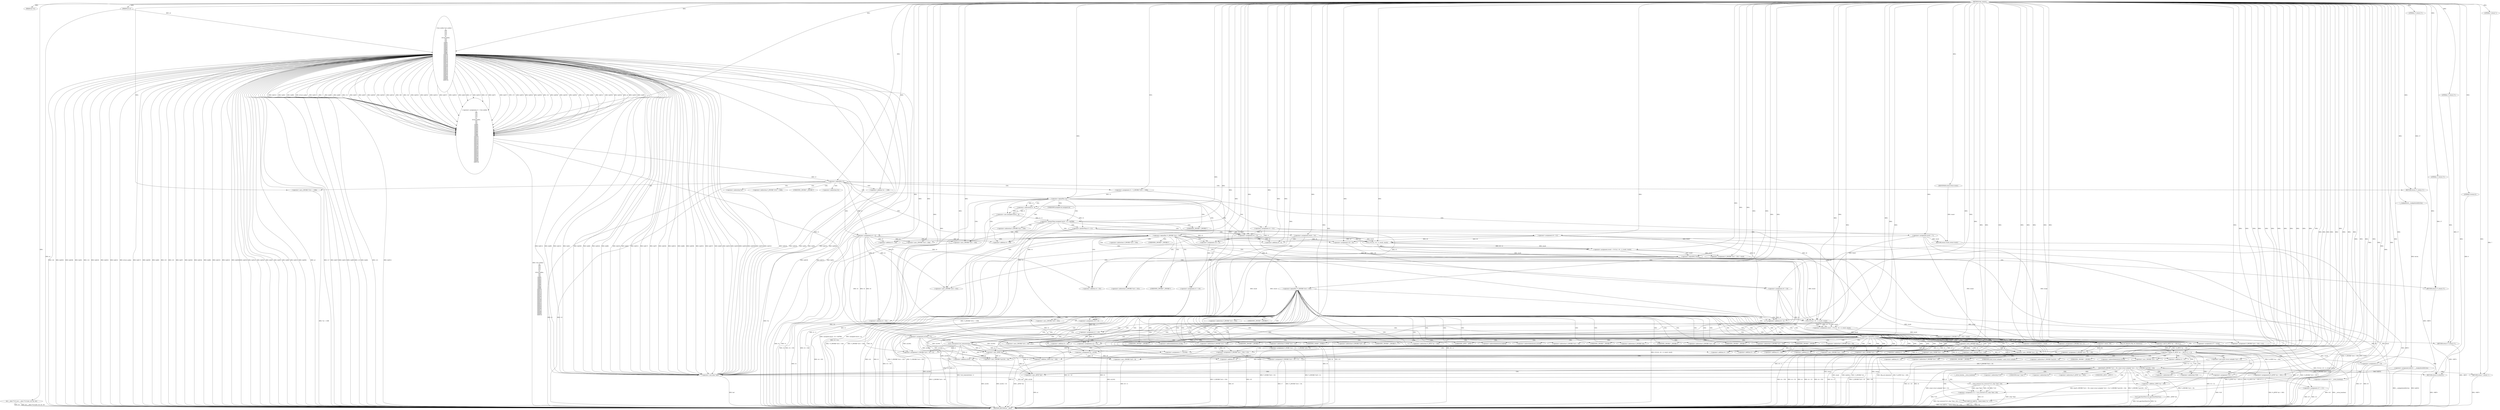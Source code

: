 digraph tftp_connect {  
"1000128" [label = "(METHOD,tftp_connect)" ]
"1000580" [label = "(METHOD_RETURN,int __cdecl)" ]
"1000129" [label = "(PARAM,int *a1)" ]
"1000130" [label = "(PARAM,int a2)" ]
"1000151" [label = "(int (__cdecl **v21),int (__cdecl **v21)(int, int, int, int))" ]
"1000162" [label = "(<operator>.assignment,buf[32] = __readgsdword(0x14u))" ]
"1000166" [label = "(__readgsdword,__readgsdword(0x14u))" ]
"1000168" [label = "(<operator>.assignment,v2 = Curl_ccalloc(\n         1,\n         336,\n         v13,\n         v14,\n         v15,\n         v17,\n         a2,\n         &Curl_ccalloc,\n         v23,\n         v24,\n         v25,\n         buf[0],\n         buf[1],\n         buf[2],\n         buf[3],\n         buf[4],\n         buf[5],\n         buf[6],\n         buf[7],\n         buf[8],\n         buf[9],\n         buf[10],\n         buf[11],\n         buf[12],\n         buf[13],\n         buf[14],\n         buf[15],\n         buf[16],\n         buf[17],\n         buf[18],\n         buf[19],\n         buf[20],\n         buf[21],\n         buf[22],\n         buf[23],\n         buf[24],\n         buf[25],\n         buf[26],\n         buf[27],\n         buf[28],\n         buf[29],\n         buf[30],\n         buf[31]))" ]
"1000170" [label = "(Curl_ccalloc,Curl_ccalloc(\n         1,\n         336,\n         v13,\n         v14,\n         v15,\n         v17,\n         a2,\n         &Curl_ccalloc,\n         v23,\n         v24,\n         v25,\n         buf[0],\n         buf[1],\n         buf[2],\n         buf[3],\n         buf[4],\n         buf[5],\n         buf[6],\n         buf[7],\n         buf[8],\n         buf[9],\n         buf[10],\n         buf[11],\n         buf[12],\n         buf[13],\n         buf[14],\n         buf[15],\n         buf[16],\n         buf[17],\n         buf[18],\n         buf[19],\n         buf[20],\n         buf[21],\n         buf[22],\n         buf[23],\n         buf[24],\n         buf[25],\n         buf[26],\n         buf[27],\n         buf[28],\n         buf[29],\n         buf[30],\n         buf[31]))" ]
"1000279" [label = "(<operator>.assignment,a1[185] = v2)" ]
"1000285" [label = "(<operator>.logicalNot,!v2)" ]
"1000287" [label = "(RETURN,return 27;,return 27;)" ]
"1000288" [label = "(LITERAL,27,return 27;)" ]
"1000289" [label = "(<operator>.assignment,v4 = v2)" ]
"1000292" [label = "(<operator>.assignment,result = *a1)" ]
"1000296" [label = "(<operator>.assignment,v5 = *(_DWORD *)(*a1 + 1568))" ]
"1000299" [label = "(<operator>.cast,(_DWORD *)(*a1 + 1568))" ]
"1000301" [label = "(<operator>.addition,*a1 + 1568)" ]
"1000306" [label = "(<operator>.logicalNot,!v5)" ]
"1000309" [label = "(<operator>.assignment,v5 = 512)" ]
"1000313" [label = "(<operator>.assignment,v6 = v5)" ]
"1000317" [label = "(<operator>.assignment,result = 71)" ]
"1000321" [label = "(<operator>.greaterThan,(unsigned int)(v5 - 8) > 0xFFB0)" ]
"1000322" [label = "(<operator>.cast,(unsigned int)(v5 - 8))" ]
"1000324" [label = "(<operator>.subtraction,v5 - 8)" ]
"1000328" [label = "(RETURN,return result;,return result;)" ]
"1000329" [label = "(IDENTIFIER,result,return result;)" ]
"1000330" [label = "(<operator>.assignment,v6 = 512)" ]
"1000334" [label = "(<operator>.greaterThan,v5 > 511)" ]
"1000340" [label = "(<operator>.logicalNot,!*(_DWORD *)(v4 + 328))" ]
"1000342" [label = "(<operator>.cast,(_DWORD *)(v4 + 328))" ]
"1000344" [label = "(<operator>.addition,v4 + 328)" ]
"1000348" [label = "(<operator>.assignment,v16 = v5)" ]
"1000351" [label = "(<operator>.assignment,v18 = v6)" ]
"1000354" [label = "(<operator>.assignment,result = (*v21)(1, v6 + 4, result, result))" ]
"1000356" [label = "(*v21,(*v21)(1, v6 + 4, result, result))" ]
"1000358" [label = "(<operator>.addition,v6 + 4)" ]
"1000363" [label = "(<operator>.assignment,*(_DWORD *)(v4 + 328) = result)" ]
"1000365" [label = "(<operator>.cast,(_DWORD *)(v4 + 328))" ]
"1000367" [label = "(<operator>.addition,v4 + 328)" ]
"1000371" [label = "(<operator>.assignment,v6 = v18)" ]
"1000374" [label = "(<operator>.assignment,v5 = v16)" ]
"1000378" [label = "(<operator>.logicalNot,!result)" ]
"1000380" [label = "(RETURN,return 27;,return 27;)" ]
"1000381" [label = "(LITERAL,27,return 27;)" ]
"1000383" [label = "(<operator>.logicalNot,!*(_DWORD *)(v4 + 332))" ]
"1000385" [label = "(<operator>.cast,(_DWORD *)(v4 + 332))" ]
"1000387" [label = "(<operator>.addition,v4 + 332)" ]
"1000391" [label = "(<operator>.assignment,v19 = v5)" ]
"1000394" [label = "(<operator>.assignment,result = (*v21)(1, v6 + 4, result, result))" ]
"1000396" [label = "(*v21,(*v21)(1, v6 + 4, result, result))" ]
"1000398" [label = "(<operator>.addition,v6 + 4)" ]
"1000403" [label = "(<operator>.assignment,*(_DWORD *)(v4 + 332) = result)" ]
"1000405" [label = "(<operator>.cast,(_DWORD *)(v4 + 332))" ]
"1000407" [label = "(<operator>.addition,v4 + 332)" ]
"1000411" [label = "(<operator>.assignment,v5 = v19)" ]
"1000415" [label = "(<operator>.logicalNot,!result)" ]
"1000417" [label = "(RETURN,return 27;,return 27;)" ]
"1000418" [label = "(LITERAL,27,return 27;)" ]
"1000419" [label = "(<operator>.assignment,v27 = result)" ]
"1000422" [label = "(<operator>.assignment,buf[34] = result)" ]
"1000427" [label = "(<operator>.assignment,v22 = v5)" ]
"1000430" [label = "(Curl_conncontrol,Curl_conncontrol(a1, 1))" ]
"1000433" [label = "(<operator>.assignment,v7 = a1[103])" ]
"1000438" [label = "(<operator>.assignment,*(_DWORD *)(v4 + 16) = a1)" ]
"1000440" [label = "(<operator>.cast,(_DWORD *)(v4 + 16))" ]
"1000442" [label = "(<operator>.addition,v4 + 16)" ]
"1000446" [label = "(<operator>.assignment,*(_DWORD *)v4 = 0)" ]
"1000448" [label = "(<operator>.cast,(_DWORD *)v4)" ]
"1000452" [label = "(<operator>.assignment,*(_DWORD *)(v4 + 8) = -100)" ]
"1000454" [label = "(<operator>.cast,(_DWORD *)(v4 + 8))" ]
"1000456" [label = "(<operator>.addition,v4 + 8)" ]
"1000459" [label = "(<operator>.minus,-100)" ]
"1000461" [label = "(<operator>.assignment,*(_DWORD *)(v4 + 320) = 512)" ]
"1000463" [label = "(<operator>.cast,(_DWORD *)(v4 + 320))" ]
"1000465" [label = "(<operator>.addition,v4 + 320)" ]
"1000469" [label = "(<operator>.assignment,*(_DWORD *)(v4 + 20) = v7)" ]
"1000471" [label = "(<operator>.cast,(_DWORD *)(v4 + 20))" ]
"1000473" [label = "(<operator>.addition,v4 + 20)" ]
"1000477" [label = "(<operator>.assignment,v8 = a1[18])" ]
"1000482" [label = "(<operator>.assignment,*(_DWORD *)(v4 + 324) = v22)" ]
"1000484" [label = "(<operator>.cast,(_DWORD *)(v4 + 324))" ]
"1000486" [label = "(<operator>.addition,v4 + 324)" ]
"1000490" [label = "(<operator>.assignment,*(_WORD *)(v4 + 52) = *(_DWORD *)(v8 + 4))" ]
"1000492" [label = "(<operator>.cast,(_WORD *)(v4 + 52))" ]
"1000494" [label = "(<operator>.addition,v4 + 52)" ]
"1000498" [label = "(<operator>.cast,(_DWORD *)(v8 + 4))" ]
"1000500" [label = "(<operator>.addition,v8 + 4)" ]
"1000503" [label = "(tftp_set_timeouts,tftp_set_timeouts())" ]
"1000505" [label = "(<operator>.equals,(*((_BYTE *)a1 + 583) & 2) == 0)" ]
"1000506" [label = "(<operator>.and,*((_BYTE *)a1 + 583) & 2)" ]
"1000508" [label = "(<operator>.addition,(_BYTE *)a1 + 583)" ]
"1000509" [label = "(<operator>.cast,(_BYTE *)a1)" ]
"1000516" [label = "(<operator>.assignment,v27 = v9)" ]
"1000520" [label = "(bind,bind(*(_DWORD *)(v4 + 20), (const struct sockaddr *)(v4 + 52), *(_DWORD *)(a1[18] + 16)))" ]
"1000522" [label = "(<operator>.cast,(_DWORD *)(v4 + 20))" ]
"1000524" [label = "(<operator>.addition,v4 + 20)" ]
"1000527" [label = "(<operator>.cast,(const struct sockaddr *)(v4 + 52))" ]
"1000529" [label = "(<operator>.addition,v4 + 52)" ]
"1000533" [label = "(<operator>.cast,(_DWORD *)(a1[18] + 16))" ]
"1000535" [label = "(<operator>.addition,a1[18] + 16)" ]
"1000541" [label = "(<operator>.assignment,v10 = __errno_location())" ]
"1000544" [label = "(<operator>.assignment,v27 = v11)" ]
"1000547" [label = "(<operator>.assignment,v12 = Curl_strerror(*v10, (char *)buf, 128))" ]
"1000549" [label = "(Curl_strerror,Curl_strerror(*v10, (char *)buf, 128))" ]
"1000552" [label = "(<operator>.cast,(char *)buf)" ]
"1000556" [label = "(Curl_failf,Curl_failf(*a1, \"bind() failed; %s\", v12))" ]
"1000561" [label = "(RETURN,return 7;,return 7;)" ]
"1000562" [label = "(LITERAL,7,return 7;)" ]
"1000563" [label = "(<operators>.assignmentOr,*((_BYTE *)a1 + 583) |= 2u)" ]
"1000565" [label = "(<operator>.addition,(_BYTE *)a1 + 583)" ]
"1000566" [label = "(<operator>.cast,(_BYTE *)a1)" ]
"1000571" [label = "(Curl_pgrsStartNow,Curl_pgrsStartNow(*a1))" ]
"1000574" [label = "(<operator>.assignment,*v20 = 1)" ]
"1000578" [label = "(RETURN,return 0;,return 0;)" ]
"1000579" [label = "(LITERAL,0,return 0;)" ]
"1000294" [label = "(<operator>.indirection,*a1)" ]
"1000298" [label = "(<operator>.indirection,*(_DWORD *)(*a1 + 1568))" ]
"1000300" [label = "(UNKNOWN,_DWORD *,_DWORD *)" ]
"1000302" [label = "(<operator>.indirection,*a1)" ]
"1000323" [label = "(UNKNOWN,unsigned int,unsigned int)" ]
"1000341" [label = "(<operator>.indirection,*(_DWORD *)(v4 + 328))" ]
"1000343" [label = "(UNKNOWN,_DWORD *,_DWORD *)" ]
"1000364" [label = "(<operator>.indirection,*(_DWORD *)(v4 + 328))" ]
"1000366" [label = "(UNKNOWN,_DWORD *,_DWORD *)" ]
"1000384" [label = "(<operator>.indirection,*(_DWORD *)(v4 + 332))" ]
"1000386" [label = "(UNKNOWN,_DWORD *,_DWORD *)" ]
"1000404" [label = "(<operator>.indirection,*(_DWORD *)(v4 + 332))" ]
"1000406" [label = "(UNKNOWN,_DWORD *,_DWORD *)" ]
"1000423" [label = "(<operator>.indirectIndexAccess,buf[34])" ]
"1000435" [label = "(<operator>.indirectIndexAccess,a1[103])" ]
"1000439" [label = "(<operator>.indirection,*(_DWORD *)(v4 + 16))" ]
"1000441" [label = "(UNKNOWN,_DWORD *,_DWORD *)" ]
"1000447" [label = "(<operator>.indirection,*(_DWORD *)v4)" ]
"1000449" [label = "(UNKNOWN,_DWORD *,_DWORD *)" ]
"1000453" [label = "(<operator>.indirection,*(_DWORD *)(v4 + 8))" ]
"1000455" [label = "(UNKNOWN,_DWORD *,_DWORD *)" ]
"1000462" [label = "(<operator>.indirection,*(_DWORD *)(v4 + 320))" ]
"1000464" [label = "(UNKNOWN,_DWORD *,_DWORD *)" ]
"1000470" [label = "(<operator>.indirection,*(_DWORD *)(v4 + 20))" ]
"1000472" [label = "(UNKNOWN,_DWORD *,_DWORD *)" ]
"1000479" [label = "(<operator>.indirectIndexAccess,a1[18])" ]
"1000483" [label = "(<operator>.indirection,*(_DWORD *)(v4 + 324))" ]
"1000485" [label = "(UNKNOWN,_DWORD *,_DWORD *)" ]
"1000491" [label = "(<operator>.indirection,*(_WORD *)(v4 + 52))" ]
"1000493" [label = "(UNKNOWN,_WORD *,_WORD *)" ]
"1000497" [label = "(<operator>.indirection,*(_DWORD *)(v8 + 4))" ]
"1000499" [label = "(UNKNOWN,_DWORD *,_DWORD *)" ]
"1000507" [label = "(<operator>.indirection,*((_BYTE *)a1 + 583))" ]
"1000510" [label = "(UNKNOWN,_BYTE *,_BYTE *)" ]
"1000521" [label = "(<operator>.indirection,*(_DWORD *)(v4 + 20))" ]
"1000523" [label = "(UNKNOWN,_DWORD *,_DWORD *)" ]
"1000528" [label = "(UNKNOWN,const struct sockaddr *,const struct sockaddr *)" ]
"1000532" [label = "(<operator>.indirection,*(_DWORD *)(a1[18] + 16))" ]
"1000534" [label = "(UNKNOWN,_DWORD *,_DWORD *)" ]
"1000536" [label = "(<operator>.indirectIndexAccess,a1[18])" ]
"1000543" [label = "(__errno_location,__errno_location())" ]
"1000550" [label = "(<operator>.indirection,*v10)" ]
"1000553" [label = "(UNKNOWN,char *,char *)" ]
"1000557" [label = "(<operator>.indirection,*a1)" ]
"1000564" [label = "(<operator>.indirection,*((_BYTE *)a1 + 583))" ]
"1000567" [label = "(UNKNOWN,_BYTE *,_BYTE *)" ]
"1000572" [label = "(<operator>.indirection,*a1)" ]
"1000575" [label = "(<operator>.indirection,*v20)" ]
  "1000328" -> "1000580"  [ label = "DDG: <RET>"] 
  "1000520" -> "1000580"  [ label = "DDG: (const struct sockaddr *)(v4 + 52)"] 
  "1000547" -> "1000580"  [ label = "DDG: Curl_strerror(*v10, (char *)buf, 128)"] 
  "1000170" -> "1000580"  [ label = "DDG: v24"] 
  "1000529" -> "1000580"  [ label = "DDG: v4"] 
  "1000170" -> "1000580"  [ label = "DDG: buf[20]"] 
  "1000170" -> "1000580"  [ label = "DDG: buf[28]"] 
  "1000415" -> "1000580"  [ label = "DDG: result"] 
  "1000494" -> "1000580"  [ label = "DDG: v4"] 
  "1000516" -> "1000580"  [ label = "DDG: v9"] 
  "1000571" -> "1000580"  [ label = "DDG: Curl_pgrsStartNow(*a1)"] 
  "1000535" -> "1000580"  [ label = "DDG: a1[18]"] 
  "1000405" -> "1000580"  [ label = "DDG: v4 + 332"] 
  "1000461" -> "1000580"  [ label = "DDG: *(_DWORD *)(v4 + 320)"] 
  "1000522" -> "1000580"  [ label = "DDG: v4 + 20"] 
  "1000321" -> "1000580"  [ label = "DDG: (unsigned int)(v5 - 8)"] 
  "1000498" -> "1000580"  [ label = "DDG: v8 + 4"] 
  "1000162" -> "1000580"  [ label = "DDG: buf[32]"] 
  "1000438" -> "1000580"  [ label = "DDG: *(_DWORD *)(v4 + 16)"] 
  "1000324" -> "1000580"  [ label = "DDG: v5"] 
  "1000170" -> "1000580"  [ label = "DDG: buf[2]"] 
  "1000162" -> "1000580"  [ label = "DDG: __readgsdword(0x14u)"] 
  "1000419" -> "1000580"  [ label = "DDG: v27"] 
  "1000342" -> "1000580"  [ label = "DDG: v4 + 328"] 
  "1000170" -> "1000580"  [ label = "DDG: v14"] 
  "1000321" -> "1000580"  [ label = "DDG: (unsigned int)(v5 - 8) > 0xFFB0"] 
  "1000484" -> "1000580"  [ label = "DDG: v4 + 324"] 
  "1000516" -> "1000580"  [ label = "DDG: v27"] 
  "1000415" -> "1000580"  [ label = "DDG: !result"] 
  "1000170" -> "1000580"  [ label = "DDG: buf[10]"] 
  "1000563" -> "1000580"  [ label = "DDG: *((_BYTE *)a1 + 583)"] 
  "1000170" -> "1000580"  [ label = "DDG: buf[25]"] 
  "1000170" -> "1000580"  [ label = "DDG: buf[21]"] 
  "1000334" -> "1000580"  [ label = "DDG: v5 > 511"] 
  "1000363" -> "1000580"  [ label = "DDG: *(_DWORD *)(v4 + 328)"] 
  "1000505" -> "1000580"  [ label = "DDG: (*((_BYTE *)a1 + 583) & 2) == 0"] 
  "1000170" -> "1000580"  [ label = "DDG: &Curl_ccalloc"] 
  "1000289" -> "1000580"  [ label = "DDG: v4"] 
  "1000170" -> "1000580"  [ label = "DDG: buf[17]"] 
  "1000151" -> "1000580"  [ label = "DDG: int"] 
  "1000482" -> "1000580"  [ label = "DDG: *(_DWORD *)(v4 + 324)"] 
  "1000296" -> "1000580"  [ label = "DDG: *(_DWORD *)(*a1 + 1568)"] 
  "1000130" -> "1000580"  [ label = "DDG: a2"] 
  "1000374" -> "1000580"  [ label = "DDG: v16"] 
  "1000354" -> "1000580"  [ label = "DDG: (*v21)(1, v6 + 4, result, result)"] 
  "1000383" -> "1000580"  [ label = "DDG: *(_DWORD *)(v4 + 332)"] 
  "1000544" -> "1000580"  [ label = "DDG: v11"] 
  "1000500" -> "1000580"  [ label = "DDG: v8"] 
  "1000440" -> "1000580"  [ label = "DDG: v4 + 16"] 
  "1000299" -> "1000580"  [ label = "DDG: *a1 + 1568"] 
  "1000463" -> "1000580"  [ label = "DDG: v4 + 320"] 
  "1000170" -> "1000580"  [ label = "DDG: buf[29]"] 
  "1000301" -> "1000580"  [ label = "DDG: *a1"] 
  "1000170" -> "1000580"  [ label = "DDG: buf[0]"] 
  "1000385" -> "1000580"  [ label = "DDG: v4 + 332"] 
  "1000367" -> "1000580"  [ label = "DDG: v4"] 
  "1000340" -> "1000580"  [ label = "DDG: *(_DWORD *)(v4 + 328)"] 
  "1000422" -> "1000580"  [ label = "DDG: result"] 
  "1000170" -> "1000580"  [ label = "DDG: v23"] 
  "1000170" -> "1000580"  [ label = "DDG: v25"] 
  "1000446" -> "1000580"  [ label = "DDG: *(_DWORD *)v4"] 
  "1000170" -> "1000580"  [ label = "DDG: buf[7]"] 
  "1000452" -> "1000580"  [ label = "DDG: *(_DWORD *)(v4 + 8)"] 
  "1000505" -> "1000580"  [ label = "DDG: *((_BYTE *)a1 + 583) & 2"] 
  "1000170" -> "1000580"  [ label = "DDG: buf[18]"] 
  "1000365" -> "1000580"  [ label = "DDG: v4 + 328"] 
  "1000378" -> "1000580"  [ label = "DDG: !result"] 
  "1000170" -> "1000580"  [ label = "DDG: buf[24]"] 
  "1000469" -> "1000580"  [ label = "DDG: *(_DWORD *)(v4 + 20)"] 
  "1000170" -> "1000580"  [ label = "DDG: buf[8]"] 
  "1000170" -> "1000580"  [ label = "DDG: buf[13]"] 
  "1000574" -> "1000580"  [ label = "DDG: *v20"] 
  "1000313" -> "1000580"  [ label = "DDG: v6"] 
  "1000170" -> "1000580"  [ label = "DDG: buf[22]"] 
  "1000170" -> "1000580"  [ label = "DDG: buf[26]"] 
  "1000378" -> "1000580"  [ label = "DDG: result"] 
  "1000168" -> "1000580"  [ label = "DDG: Curl_ccalloc(\n         1,\n         336,\n         v13,\n         v14,\n         v15,\n         v17,\n         a2,\n         &Curl_ccalloc,\n         v23,\n         v24,\n         v25,\n         buf[0],\n         buf[1],\n         buf[2],\n         buf[3],\n         buf[4],\n         buf[5],\n         buf[6],\n         buf[7],\n         buf[8],\n         buf[9],\n         buf[10],\n         buf[11],\n         buf[12],\n         buf[13],\n         buf[14],\n         buf[15],\n         buf[16],\n         buf[17],\n         buf[18],\n         buf[19],\n         buf[20],\n         buf[21],\n         buf[22],\n         buf[23],\n         buf[24],\n         buf[25],\n         buf[26],\n         buf[27],\n         buf[28],\n         buf[29],\n         buf[30],\n         buf[31])"] 
  "1000285" -> "1000580"  [ label = "DDG: v2"] 
  "1000170" -> "1000580"  [ label = "DDG: buf[23]"] 
  "1000170" -> "1000580"  [ label = "DDG: buf[14]"] 
  "1000289" -> "1000580"  [ label = "DDG: v2"] 
  "1000170" -> "1000580"  [ label = "DDG: buf[16]"] 
  "1000371" -> "1000580"  [ label = "DDG: v6"] 
  "1000556" -> "1000580"  [ label = "DDG: v12"] 
  "1000170" -> "1000580"  [ label = "DDG: buf[5]"] 
  "1000520" -> "1000580"  [ label = "DDG: bind(*(_DWORD *)(v4 + 20), (const struct sockaddr *)(v4 + 52), *(_DWORD *)(a1[18] + 16))"] 
  "1000503" -> "1000580"  [ label = "DDG: tftp_set_timeouts()"] 
  "1000533" -> "1000580"  [ label = "DDG: a1[18] + 16"] 
  "1000407" -> "1000580"  [ label = "DDG: v4"] 
  "1000471" -> "1000580"  [ label = "DDG: v4 + 20"] 
  "1000396" -> "1000580"  [ label = "DDG: v6 + 4"] 
  "1000403" -> "1000580"  [ label = "DDG: *(_DWORD *)(v4 + 332)"] 
  "1000477" -> "1000580"  [ label = "DDG: a1[18]"] 
  "1000490" -> "1000580"  [ label = "DDG: *(_WORD *)(v4 + 52)"] 
  "1000520" -> "1000580"  [ label = "DDG: *(_DWORD *)(a1[18] + 16)"] 
  "1000422" -> "1000580"  [ label = "DDG: buf[34]"] 
  "1000170" -> "1000580"  [ label = "DDG: buf[3]"] 
  "1000506" -> "1000580"  [ label = "DDG: *((_BYTE *)a1 + 583)"] 
  "1000527" -> "1000580"  [ label = "DDG: v4 + 52"] 
  "1000469" -> "1000580"  [ label = "DDG: v7"] 
  "1000306" -> "1000580"  [ label = "DDG: !v5"] 
  "1000556" -> "1000580"  [ label = "DDG: *a1"] 
  "1000566" -> "1000580"  [ label = "DDG: a1"] 
  "1000279" -> "1000580"  [ label = "DDG: a1[185]"] 
  "1000482" -> "1000580"  [ label = "DDG: v22"] 
  "1000170" -> "1000580"  [ label = "DDG: buf[6]"] 
  "1000565" -> "1000580"  [ label = "DDG: (_BYTE *)a1"] 
  "1000170" -> "1000580"  [ label = "DDG: buf[15]"] 
  "1000170" -> "1000580"  [ label = "DDG: buf[30]"] 
  "1000170" -> "1000580"  [ label = "DDG: a2"] 
  "1000170" -> "1000580"  [ label = "DDG: v17"] 
  "1000394" -> "1000580"  [ label = "DDG: (*v21)(1, v6 + 4, result, result)"] 
  "1000492" -> "1000580"  [ label = "DDG: v4 + 52"] 
  "1000552" -> "1000580"  [ label = "DDG: buf"] 
  "1000374" -> "1000580"  [ label = "DDG: v5"] 
  "1000411" -> "1000580"  [ label = "DDG: v5"] 
  "1000170" -> "1000580"  [ label = "DDG: buf[27]"] 
  "1000170" -> "1000580"  [ label = "DDG: buf[11]"] 
  "1000383" -> "1000580"  [ label = "DDG: !*(_DWORD *)(v4 + 332)"] 
  "1000452" -> "1000580"  [ label = "DDG: -100"] 
  "1000170" -> "1000580"  [ label = "DDG: buf[9]"] 
  "1000430" -> "1000580"  [ label = "DDG: Curl_conncontrol(a1, 1)"] 
  "1000170" -> "1000580"  [ label = "DDG: v13"] 
  "1000509" -> "1000580"  [ label = "DDG: a1"] 
  "1000544" -> "1000580"  [ label = "DDG: v27"] 
  "1000398" -> "1000580"  [ label = "DDG: v6"] 
  "1000340" -> "1000580"  [ label = "DDG: !*(_DWORD *)(v4 + 328)"] 
  "1000490" -> "1000580"  [ label = "DDG: *(_DWORD *)(v8 + 4)"] 
  "1000508" -> "1000580"  [ label = "DDG: (_BYTE *)a1"] 
  "1000520" -> "1000580"  [ label = "DDG: *(_DWORD *)(v4 + 20)"] 
  "1000170" -> "1000580"  [ label = "DDG: buf[4]"] 
  "1000549" -> "1000580"  [ label = "DDG: (char *)buf"] 
  "1000317" -> "1000580"  [ label = "DDG: result"] 
  "1000411" -> "1000580"  [ label = "DDG: v19"] 
  "1000170" -> "1000580"  [ label = "DDG: v15"] 
  "1000541" -> "1000580"  [ label = "DDG: __errno_location()"] 
  "1000433" -> "1000580"  [ label = "DDG: a1[103]"] 
  "1000371" -> "1000580"  [ label = "DDG: v18"] 
  "1000170" -> "1000580"  [ label = "DDG: buf[31]"] 
  "1000170" -> "1000580"  [ label = "DDG: buf[19]"] 
  "1000454" -> "1000580"  [ label = "DDG: v4 + 8"] 
  "1000571" -> "1000580"  [ label = "DDG: *a1"] 
  "1000541" -> "1000580"  [ label = "DDG: v10"] 
  "1000322" -> "1000580"  [ label = "DDG: v5 - 8"] 
  "1000427" -> "1000580"  [ label = "DDG: v5"] 
  "1000170" -> "1000580"  [ label = "DDG: buf[12]"] 
  "1000151" -> "1000580"  [ label = "DDG: int (__cdecl **v21)(int, int, int, int)"] 
  "1000170" -> "1000580"  [ label = "DDG: buf[1]"] 
  "1000356" -> "1000580"  [ label = "DDG: v6 + 4"] 
  "1000285" -> "1000580"  [ label = "DDG: !v2"] 
  "1000556" -> "1000580"  [ label = "DDG: Curl_failf(*a1, \"bind() failed; %s\", v12)"] 
  "1000549" -> "1000580"  [ label = "DDG: *v10"] 
  "1000330" -> "1000580"  [ label = "DDG: v6"] 
  "1000287" -> "1000580"  [ label = "DDG: <RET>"] 
  "1000417" -> "1000580"  [ label = "DDG: <RET>"] 
  "1000578" -> "1000580"  [ label = "DDG: <RET>"] 
  "1000561" -> "1000580"  [ label = "DDG: <RET>"] 
  "1000380" -> "1000580"  [ label = "DDG: <RET>"] 
  "1000128" -> "1000129"  [ label = "DDG: "] 
  "1000128" -> "1000130"  [ label = "DDG: "] 
  "1000128" -> "1000151"  [ label = "DDG: "] 
  "1000166" -> "1000162"  [ label = "DDG: 0x14u"] 
  "1000128" -> "1000166"  [ label = "DDG: "] 
  "1000170" -> "1000168"  [ label = "DDG: buf[17]"] 
  "1000170" -> "1000168"  [ label = "DDG: v23"] 
  "1000170" -> "1000168"  [ label = "DDG: buf[31]"] 
  "1000170" -> "1000168"  [ label = "DDG: buf[24]"] 
  "1000170" -> "1000168"  [ label = "DDG: buf[20]"] 
  "1000170" -> "1000168"  [ label = "DDG: v25"] 
  "1000170" -> "1000168"  [ label = "DDG: buf[26]"] 
  "1000170" -> "1000168"  [ label = "DDG: buf[19]"] 
  "1000170" -> "1000168"  [ label = "DDG: buf[30]"] 
  "1000170" -> "1000168"  [ label = "DDG: v14"] 
  "1000170" -> "1000168"  [ label = "DDG: buf[4]"] 
  "1000170" -> "1000168"  [ label = "DDG: buf[11]"] 
  "1000170" -> "1000168"  [ label = "DDG: buf[29]"] 
  "1000170" -> "1000168"  [ label = "DDG: buf[16]"] 
  "1000170" -> "1000168"  [ label = "DDG: a2"] 
  "1000170" -> "1000168"  [ label = "DDG: buf[23]"] 
  "1000170" -> "1000168"  [ label = "DDG: buf[0]"] 
  "1000170" -> "1000168"  [ label = "DDG: buf[12]"] 
  "1000170" -> "1000168"  [ label = "DDG: buf[5]"] 
  "1000170" -> "1000168"  [ label = "DDG: buf[8]"] 
  "1000170" -> "1000168"  [ label = "DDG: &Curl_ccalloc"] 
  "1000170" -> "1000168"  [ label = "DDG: buf[21]"] 
  "1000170" -> "1000168"  [ label = "DDG: 1"] 
  "1000170" -> "1000168"  [ label = "DDG: buf[9]"] 
  "1000170" -> "1000168"  [ label = "DDG: buf[6]"] 
  "1000170" -> "1000168"  [ label = "DDG: v15"] 
  "1000170" -> "1000168"  [ label = "DDG: buf[2]"] 
  "1000170" -> "1000168"  [ label = "DDG: buf[3]"] 
  "1000170" -> "1000168"  [ label = "DDG: buf[28]"] 
  "1000170" -> "1000168"  [ label = "DDG: buf[18]"] 
  "1000170" -> "1000168"  [ label = "DDG: buf[14]"] 
  "1000170" -> "1000168"  [ label = "DDG: 336"] 
  "1000170" -> "1000168"  [ label = "DDG: v24"] 
  "1000170" -> "1000168"  [ label = "DDG: buf[10]"] 
  "1000170" -> "1000168"  [ label = "DDG: buf[25]"] 
  "1000170" -> "1000168"  [ label = "DDG: buf[15]"] 
  "1000170" -> "1000168"  [ label = "DDG: buf[27]"] 
  "1000170" -> "1000168"  [ label = "DDG: buf[22]"] 
  "1000170" -> "1000168"  [ label = "DDG: buf[1]"] 
  "1000170" -> "1000168"  [ label = "DDG: v17"] 
  "1000170" -> "1000168"  [ label = "DDG: buf[13]"] 
  "1000170" -> "1000168"  [ label = "DDG: v13"] 
  "1000170" -> "1000168"  [ label = "DDG: buf[7]"] 
  "1000128" -> "1000168"  [ label = "DDG: "] 
  "1000128" -> "1000170"  [ label = "DDG: "] 
  "1000130" -> "1000170"  [ label = "DDG: a2"] 
  "1000168" -> "1000279"  [ label = "DDG: v2"] 
  "1000128" -> "1000279"  [ label = "DDG: "] 
  "1000128" -> "1000285"  [ label = "DDG: "] 
  "1000168" -> "1000285"  [ label = "DDG: v2"] 
  "1000288" -> "1000287"  [ label = "DDG: 27"] 
  "1000128" -> "1000287"  [ label = "DDG: "] 
  "1000128" -> "1000288"  [ label = "DDG: "] 
  "1000285" -> "1000289"  [ label = "DDG: v2"] 
  "1000128" -> "1000289"  [ label = "DDG: "] 
  "1000128" -> "1000292"  [ label = "DDG: "] 
  "1000128" -> "1000296"  [ label = "DDG: "] 
  "1000128" -> "1000299"  [ label = "DDG: "] 
  "1000128" -> "1000301"  [ label = "DDG: "] 
  "1000296" -> "1000306"  [ label = "DDG: v5"] 
  "1000128" -> "1000306"  [ label = "DDG: "] 
  "1000128" -> "1000309"  [ label = "DDG: "] 
  "1000334" -> "1000313"  [ label = "DDG: v5"] 
  "1000309" -> "1000313"  [ label = "DDG: v5"] 
  "1000128" -> "1000313"  [ label = "DDG: "] 
  "1000128" -> "1000317"  [ label = "DDG: "] 
  "1000322" -> "1000321"  [ label = "DDG: v5 - 8"] 
  "1000324" -> "1000322"  [ label = "DDG: v5"] 
  "1000324" -> "1000322"  [ label = "DDG: 8"] 
  "1000306" -> "1000324"  [ label = "DDG: v5"] 
  "1000128" -> "1000324"  [ label = "DDG: "] 
  "1000128" -> "1000321"  [ label = "DDG: "] 
  "1000329" -> "1000328"  [ label = "DDG: result"] 
  "1000317" -> "1000328"  [ label = "DDG: result"] 
  "1000128" -> "1000329"  [ label = "DDG: "] 
  "1000128" -> "1000330"  [ label = "DDG: "] 
  "1000324" -> "1000334"  [ label = "DDG: v5"] 
  "1000128" -> "1000334"  [ label = "DDG: "] 
  "1000289" -> "1000342"  [ label = "DDG: v4"] 
  "1000128" -> "1000342"  [ label = "DDG: "] 
  "1000289" -> "1000344"  [ label = "DDG: v4"] 
  "1000128" -> "1000344"  [ label = "DDG: "] 
  "1000334" -> "1000348"  [ label = "DDG: v5"] 
  "1000128" -> "1000348"  [ label = "DDG: "] 
  "1000309" -> "1000348"  [ label = "DDG: v5"] 
  "1000313" -> "1000351"  [ label = "DDG: v6"] 
  "1000330" -> "1000351"  [ label = "DDG: v6"] 
  "1000128" -> "1000351"  [ label = "DDG: "] 
  "1000356" -> "1000354"  [ label = "DDG: 1"] 
  "1000356" -> "1000354"  [ label = "DDG: v6 + 4"] 
  "1000356" -> "1000354"  [ label = "DDG: result"] 
  "1000128" -> "1000354"  [ label = "DDG: "] 
  "1000128" -> "1000356"  [ label = "DDG: "] 
  "1000313" -> "1000356"  [ label = "DDG: v6"] 
  "1000330" -> "1000356"  [ label = "DDG: v6"] 
  "1000128" -> "1000358"  [ label = "DDG: "] 
  "1000313" -> "1000358"  [ label = "DDG: v6"] 
  "1000330" -> "1000358"  [ label = "DDG: v6"] 
  "1000292" -> "1000356"  [ label = "DDG: result"] 
  "1000317" -> "1000356"  [ label = "DDG: result"] 
  "1000354" -> "1000363"  [ label = "DDG: result"] 
  "1000128" -> "1000363"  [ label = "DDG: "] 
  "1000128" -> "1000365"  [ label = "DDG: "] 
  "1000289" -> "1000365"  [ label = "DDG: v4"] 
  "1000128" -> "1000367"  [ label = "DDG: "] 
  "1000289" -> "1000367"  [ label = "DDG: v4"] 
  "1000351" -> "1000371"  [ label = "DDG: v18"] 
  "1000128" -> "1000371"  [ label = "DDG: "] 
  "1000348" -> "1000374"  [ label = "DDG: v16"] 
  "1000128" -> "1000374"  [ label = "DDG: "] 
  "1000128" -> "1000378"  [ label = "DDG: "] 
  "1000354" -> "1000378"  [ label = "DDG: result"] 
  "1000381" -> "1000380"  [ label = "DDG: 27"] 
  "1000128" -> "1000380"  [ label = "DDG: "] 
  "1000128" -> "1000381"  [ label = "DDG: "] 
  "1000128" -> "1000385"  [ label = "DDG: "] 
  "1000289" -> "1000385"  [ label = "DDG: v4"] 
  "1000128" -> "1000387"  [ label = "DDG: "] 
  "1000289" -> "1000387"  [ label = "DDG: v4"] 
  "1000334" -> "1000391"  [ label = "DDG: v5"] 
  "1000374" -> "1000391"  [ label = "DDG: v5"] 
  "1000128" -> "1000391"  [ label = "DDG: "] 
  "1000309" -> "1000391"  [ label = "DDG: v5"] 
  "1000396" -> "1000394"  [ label = "DDG: 1"] 
  "1000396" -> "1000394"  [ label = "DDG: v6 + 4"] 
  "1000396" -> "1000394"  [ label = "DDG: result"] 
  "1000128" -> "1000394"  [ label = "DDG: "] 
  "1000128" -> "1000396"  [ label = "DDG: "] 
  "1000313" -> "1000396"  [ label = "DDG: v6"] 
  "1000371" -> "1000396"  [ label = "DDG: v6"] 
  "1000330" -> "1000396"  [ label = "DDG: v6"] 
  "1000313" -> "1000398"  [ label = "DDG: v6"] 
  "1000371" -> "1000398"  [ label = "DDG: v6"] 
  "1000330" -> "1000398"  [ label = "DDG: v6"] 
  "1000128" -> "1000398"  [ label = "DDG: "] 
  "1000292" -> "1000396"  [ label = "DDG: result"] 
  "1000378" -> "1000396"  [ label = "DDG: result"] 
  "1000317" -> "1000396"  [ label = "DDG: result"] 
  "1000394" -> "1000403"  [ label = "DDG: result"] 
  "1000128" -> "1000403"  [ label = "DDG: "] 
  "1000128" -> "1000405"  [ label = "DDG: "] 
  "1000289" -> "1000405"  [ label = "DDG: v4"] 
  "1000128" -> "1000407"  [ label = "DDG: "] 
  "1000289" -> "1000407"  [ label = "DDG: v4"] 
  "1000391" -> "1000411"  [ label = "DDG: v19"] 
  "1000128" -> "1000411"  [ label = "DDG: "] 
  "1000128" -> "1000415"  [ label = "DDG: "] 
  "1000394" -> "1000415"  [ label = "DDG: result"] 
  "1000418" -> "1000417"  [ label = "DDG: 27"] 
  "1000128" -> "1000417"  [ label = "DDG: "] 
  "1000128" -> "1000418"  [ label = "DDG: "] 
  "1000415" -> "1000419"  [ label = "DDG: result"] 
  "1000292" -> "1000419"  [ label = "DDG: result"] 
  "1000378" -> "1000419"  [ label = "DDG: result"] 
  "1000317" -> "1000419"  [ label = "DDG: result"] 
  "1000128" -> "1000419"  [ label = "DDG: "] 
  "1000128" -> "1000422"  [ label = "DDG: "] 
  "1000415" -> "1000422"  [ label = "DDG: result"] 
  "1000292" -> "1000422"  [ label = "DDG: result"] 
  "1000378" -> "1000422"  [ label = "DDG: result"] 
  "1000317" -> "1000422"  [ label = "DDG: result"] 
  "1000334" -> "1000427"  [ label = "DDG: v5"] 
  "1000374" -> "1000427"  [ label = "DDG: v5"] 
  "1000411" -> "1000427"  [ label = "DDG: v5"] 
  "1000128" -> "1000427"  [ label = "DDG: "] 
  "1000309" -> "1000427"  [ label = "DDG: v5"] 
  "1000279" -> "1000430"  [ label = "DDG: a1[185]"] 
  "1000128" -> "1000430"  [ label = "DDG: "] 
  "1000430" -> "1000433"  [ label = "DDG: a1"] 
  "1000128" -> "1000433"  [ label = "DDG: "] 
  "1000430" -> "1000438"  [ label = "DDG: a1"] 
  "1000279" -> "1000438"  [ label = "DDG: a1[185]"] 
  "1000128" -> "1000438"  [ label = "DDG: "] 
  "1000128" -> "1000440"  [ label = "DDG: "] 
  "1000289" -> "1000440"  [ label = "DDG: v4"] 
  "1000128" -> "1000442"  [ label = "DDG: "] 
  "1000289" -> "1000442"  [ label = "DDG: v4"] 
  "1000128" -> "1000446"  [ label = "DDG: "] 
  "1000128" -> "1000448"  [ label = "DDG: "] 
  "1000289" -> "1000448"  [ label = "DDG: v4"] 
  "1000459" -> "1000452"  [ label = "DDG: 100"] 
  "1000448" -> "1000454"  [ label = "DDG: v4"] 
  "1000128" -> "1000454"  [ label = "DDG: "] 
  "1000448" -> "1000456"  [ label = "DDG: v4"] 
  "1000128" -> "1000456"  [ label = "DDG: "] 
  "1000128" -> "1000459"  [ label = "DDG: "] 
  "1000128" -> "1000461"  [ label = "DDG: "] 
  "1000128" -> "1000463"  [ label = "DDG: "] 
  "1000448" -> "1000463"  [ label = "DDG: v4"] 
  "1000128" -> "1000465"  [ label = "DDG: "] 
  "1000448" -> "1000465"  [ label = "DDG: v4"] 
  "1000433" -> "1000469"  [ label = "DDG: v7"] 
  "1000128" -> "1000469"  [ label = "DDG: "] 
  "1000128" -> "1000471"  [ label = "DDG: "] 
  "1000448" -> "1000471"  [ label = "DDG: v4"] 
  "1000128" -> "1000473"  [ label = "DDG: "] 
  "1000448" -> "1000473"  [ label = "DDG: v4"] 
  "1000430" -> "1000477"  [ label = "DDG: a1"] 
  "1000279" -> "1000477"  [ label = "DDG: a1[185]"] 
  "1000128" -> "1000477"  [ label = "DDG: "] 
  "1000427" -> "1000482"  [ label = "DDG: v22"] 
  "1000128" -> "1000482"  [ label = "DDG: "] 
  "1000128" -> "1000484"  [ label = "DDG: "] 
  "1000448" -> "1000484"  [ label = "DDG: v4"] 
  "1000128" -> "1000486"  [ label = "DDG: "] 
  "1000448" -> "1000486"  [ label = "DDG: v4"] 
  "1000128" -> "1000492"  [ label = "DDG: "] 
  "1000448" -> "1000492"  [ label = "DDG: v4"] 
  "1000128" -> "1000494"  [ label = "DDG: "] 
  "1000448" -> "1000494"  [ label = "DDG: v4"] 
  "1000477" -> "1000498"  [ label = "DDG: v8"] 
  "1000128" -> "1000498"  [ label = "DDG: "] 
  "1000477" -> "1000500"  [ label = "DDG: v8"] 
  "1000128" -> "1000500"  [ label = "DDG: "] 
  "1000128" -> "1000503"  [ label = "DDG: "] 
  "1000506" -> "1000505"  [ label = "DDG: *((_BYTE *)a1 + 583)"] 
  "1000506" -> "1000505"  [ label = "DDG: 2"] 
  "1000509" -> "1000508"  [ label = "DDG: a1"] 
  "1000279" -> "1000509"  [ label = "DDG: a1[185]"] 
  "1000128" -> "1000509"  [ label = "DDG: "] 
  "1000430" -> "1000509"  [ label = "DDG: a1"] 
  "1000128" -> "1000508"  [ label = "DDG: "] 
  "1000128" -> "1000506"  [ label = "DDG: "] 
  "1000128" -> "1000505"  [ label = "DDG: "] 
  "1000128" -> "1000516"  [ label = "DDG: "] 
  "1000469" -> "1000520"  [ label = "DDG: *(_DWORD *)(v4 + 20)"] 
  "1000128" -> "1000522"  [ label = "DDG: "] 
  "1000448" -> "1000522"  [ label = "DDG: v4"] 
  "1000128" -> "1000524"  [ label = "DDG: "] 
  "1000448" -> "1000524"  [ label = "DDG: v4"] 
  "1000527" -> "1000520"  [ label = "DDG: v4 + 52"] 
  "1000128" -> "1000527"  [ label = "DDG: "] 
  "1000448" -> "1000527"  [ label = "DDG: v4"] 
  "1000128" -> "1000529"  [ label = "DDG: "] 
  "1000448" -> "1000529"  [ label = "DDG: v4"] 
  "1000509" -> "1000533"  [ label = "DDG: a1"] 
  "1000430" -> "1000533"  [ label = "DDG: a1"] 
  "1000279" -> "1000533"  [ label = "DDG: a1[185]"] 
  "1000128" -> "1000533"  [ label = "DDG: "] 
  "1000509" -> "1000535"  [ label = "DDG: a1"] 
  "1000430" -> "1000535"  [ label = "DDG: a1"] 
  "1000279" -> "1000535"  [ label = "DDG: a1[185]"] 
  "1000128" -> "1000535"  [ label = "DDG: "] 
  "1000128" -> "1000541"  [ label = "DDG: "] 
  "1000128" -> "1000544"  [ label = "DDG: "] 
  "1000549" -> "1000547"  [ label = "DDG: *v10"] 
  "1000549" -> "1000547"  [ label = "DDG: (char *)buf"] 
  "1000549" -> "1000547"  [ label = "DDG: 128"] 
  "1000128" -> "1000547"  [ label = "DDG: "] 
  "1000552" -> "1000549"  [ label = "DDG: buf"] 
  "1000162" -> "1000552"  [ label = "DDG: buf[32]"] 
  "1000170" -> "1000552"  [ label = "DDG: buf[2]"] 
  "1000170" -> "1000552"  [ label = "DDG: buf[21]"] 
  "1000170" -> "1000552"  [ label = "DDG: buf[17]"] 
  "1000170" -> "1000552"  [ label = "DDG: buf[7]"] 
  "1000170" -> "1000552"  [ label = "DDG: buf[18]"] 
  "1000170" -> "1000552"  [ label = "DDG: buf[22]"] 
  "1000170" -> "1000552"  [ label = "DDG: buf[6]"] 
  "1000170" -> "1000552"  [ label = "DDG: buf[27]"] 
  "1000170" -> "1000552"  [ label = "DDG: buf[4]"] 
  "1000170" -> "1000552"  [ label = "DDG: buf[31]"] 
  "1000170" -> "1000552"  [ label = "DDG: buf[19]"] 
  "1000170" -> "1000552"  [ label = "DDG: buf[20]"] 
  "1000170" -> "1000552"  [ label = "DDG: buf[28]"] 
  "1000170" -> "1000552"  [ label = "DDG: buf[25]"] 
  "1000170" -> "1000552"  [ label = "DDG: buf[10]"] 
  "1000170" -> "1000552"  [ label = "DDG: buf[29]"] 
  "1000170" -> "1000552"  [ label = "DDG: buf[0]"] 
  "1000170" -> "1000552"  [ label = "DDG: buf[24]"] 
  "1000170" -> "1000552"  [ label = "DDG: buf[8]"] 
  "1000170" -> "1000552"  [ label = "DDG: buf[13]"] 
  "1000170" -> "1000552"  [ label = "DDG: buf[26]"] 
  "1000170" -> "1000552"  [ label = "DDG: buf[23]"] 
  "1000170" -> "1000552"  [ label = "DDG: buf[14]"] 
  "1000170" -> "1000552"  [ label = "DDG: buf[16]"] 
  "1000170" -> "1000552"  [ label = "DDG: buf[5]"] 
  "1000422" -> "1000552"  [ label = "DDG: buf[34]"] 
  "1000170" -> "1000552"  [ label = "DDG: buf[3]"] 
  "1000170" -> "1000552"  [ label = "DDG: buf[15]"] 
  "1000170" -> "1000552"  [ label = "DDG: buf[30]"] 
  "1000170" -> "1000552"  [ label = "DDG: buf[11]"] 
  "1000170" -> "1000552"  [ label = "DDG: buf[9]"] 
  "1000170" -> "1000552"  [ label = "DDG: buf[12]"] 
  "1000170" -> "1000552"  [ label = "DDG: buf[1]"] 
  "1000128" -> "1000552"  [ label = "DDG: "] 
  "1000128" -> "1000549"  [ label = "DDG: "] 
  "1000128" -> "1000556"  [ label = "DDG: "] 
  "1000547" -> "1000556"  [ label = "DDG: v12"] 
  "1000562" -> "1000561"  [ label = "DDG: 7"] 
  "1000128" -> "1000561"  [ label = "DDG: "] 
  "1000128" -> "1000562"  [ label = "DDG: "] 
  "1000128" -> "1000563"  [ label = "DDG: "] 
  "1000506" -> "1000563"  [ label = "DDG: *((_BYTE *)a1 + 583)"] 
  "1000566" -> "1000565"  [ label = "DDG: a1"] 
  "1000279" -> "1000566"  [ label = "DDG: a1[185]"] 
  "1000509" -> "1000566"  [ label = "DDG: a1"] 
  "1000128" -> "1000566"  [ label = "DDG: "] 
  "1000430" -> "1000566"  [ label = "DDG: a1"] 
  "1000128" -> "1000565"  [ label = "DDG: "] 
  "1000128" -> "1000574"  [ label = "DDG: "] 
  "1000579" -> "1000578"  [ label = "DDG: 0"] 
  "1000128" -> "1000578"  [ label = "DDG: "] 
  "1000128" -> "1000579"  [ label = "DDG: "] 
  "1000285" -> "1000287"  [ label = "CDG: "] 
  "1000285" -> "1000302"  [ label = "CDG: "] 
  "1000285" -> "1000301"  [ label = "CDG: "] 
  "1000285" -> "1000300"  [ label = "CDG: "] 
  "1000285" -> "1000299"  [ label = "CDG: "] 
  "1000285" -> "1000298"  [ label = "CDG: "] 
  "1000285" -> "1000296"  [ label = "CDG: "] 
  "1000285" -> "1000294"  [ label = "CDG: "] 
  "1000285" -> "1000292"  [ label = "CDG: "] 
  "1000285" -> "1000289"  [ label = "CDG: "] 
  "1000285" -> "1000306"  [ label = "CDG: "] 
  "1000306" -> "1000317"  [ label = "CDG: "] 
  "1000306" -> "1000313"  [ label = "CDG: "] 
  "1000306" -> "1000309"  [ label = "CDG: "] 
  "1000306" -> "1000324"  [ label = "CDG: "] 
  "1000306" -> "1000323"  [ label = "CDG: "] 
  "1000306" -> "1000322"  [ label = "CDG: "] 
  "1000306" -> "1000321"  [ label = "CDG: "] 
  "1000306" -> "1000344"  [ label = "CDG: "] 
  "1000306" -> "1000343"  [ label = "CDG: "] 
  "1000306" -> "1000342"  [ label = "CDG: "] 
  "1000306" -> "1000341"  [ label = "CDG: "] 
  "1000306" -> "1000340"  [ label = "CDG: "] 
  "1000321" -> "1000334"  [ label = "CDG: "] 
  "1000321" -> "1000330"  [ label = "CDG: "] 
  "1000321" -> "1000328"  [ label = "CDG: "] 
  "1000321" -> "1000344"  [ label = "CDG: "] 
  "1000321" -> "1000343"  [ label = "CDG: "] 
  "1000321" -> "1000342"  [ label = "CDG: "] 
  "1000321" -> "1000341"  [ label = "CDG: "] 
  "1000321" -> "1000340"  [ label = "CDG: "] 
  "1000334" -> "1000313"  [ label = "CDG: "] 
  "1000340" -> "1000351"  [ label = "CDG: "] 
  "1000340" -> "1000348"  [ label = "CDG: "] 
  "1000340" -> "1000367"  [ label = "CDG: "] 
  "1000340" -> "1000366"  [ label = "CDG: "] 
  "1000340" -> "1000365"  [ label = "CDG: "] 
  "1000340" -> "1000364"  [ label = "CDG: "] 
  "1000340" -> "1000363"  [ label = "CDG: "] 
  "1000340" -> "1000358"  [ label = "CDG: "] 
  "1000340" -> "1000356"  [ label = "CDG: "] 
  "1000340" -> "1000354"  [ label = "CDG: "] 
  "1000340" -> "1000384"  [ label = "CDG: "] 
  "1000340" -> "1000383"  [ label = "CDG: "] 
  "1000340" -> "1000378"  [ label = "CDG: "] 
  "1000340" -> "1000374"  [ label = "CDG: "] 
  "1000340" -> "1000371"  [ label = "CDG: "] 
  "1000340" -> "1000387"  [ label = "CDG: "] 
  "1000340" -> "1000386"  [ label = "CDG: "] 
  "1000340" -> "1000385"  [ label = "CDG: "] 
  "1000378" -> "1000384"  [ label = "CDG: "] 
  "1000378" -> "1000383"  [ label = "CDG: "] 
  "1000378" -> "1000380"  [ label = "CDG: "] 
  "1000378" -> "1000387"  [ label = "CDG: "] 
  "1000378" -> "1000386"  [ label = "CDG: "] 
  "1000378" -> "1000385"  [ label = "CDG: "] 
  "1000383" -> "1000430"  [ label = "CDG: "] 
  "1000383" -> "1000427"  [ label = "CDG: "] 
  "1000383" -> "1000423"  [ label = "CDG: "] 
  "1000383" -> "1000422"  [ label = "CDG: "] 
  "1000383" -> "1000419"  [ label = "CDG: "] 
  "1000383" -> "1000448"  [ label = "CDG: "] 
  "1000383" -> "1000447"  [ label = "CDG: "] 
  "1000383" -> "1000446"  [ label = "CDG: "] 
  "1000383" -> "1000442"  [ label = "CDG: "] 
  "1000383" -> "1000441"  [ label = "CDG: "] 
  "1000383" -> "1000440"  [ label = "CDG: "] 
  "1000383" -> "1000439"  [ label = "CDG: "] 
  "1000383" -> "1000438"  [ label = "CDG: "] 
  "1000383" -> "1000435"  [ label = "CDG: "] 
  "1000383" -> "1000433"  [ label = "CDG: "] 
  "1000383" -> "1000464"  [ label = "CDG: "] 
  "1000383" -> "1000463"  [ label = "CDG: "] 
  "1000383" -> "1000462"  [ label = "CDG: "] 
  "1000383" -> "1000461"  [ label = "CDG: "] 
  "1000383" -> "1000459"  [ label = "CDG: "] 
  "1000383" -> "1000456"  [ label = "CDG: "] 
  "1000383" -> "1000455"  [ label = "CDG: "] 
  "1000383" -> "1000454"  [ label = "CDG: "] 
  "1000383" -> "1000453"  [ label = "CDG: "] 
  "1000383" -> "1000452"  [ label = "CDG: "] 
  "1000383" -> "1000449"  [ label = "CDG: "] 
  "1000383" -> "1000479"  [ label = "CDG: "] 
  "1000383" -> "1000477"  [ label = "CDG: "] 
  "1000383" -> "1000473"  [ label = "CDG: "] 
  "1000383" -> "1000472"  [ label = "CDG: "] 
  "1000383" -> "1000471"  [ label = "CDG: "] 
  "1000383" -> "1000470"  [ label = "CDG: "] 
  "1000383" -> "1000469"  [ label = "CDG: "] 
  "1000383" -> "1000465"  [ label = "CDG: "] 
  "1000383" -> "1000494"  [ label = "CDG: "] 
  "1000383" -> "1000493"  [ label = "CDG: "] 
  "1000383" -> "1000492"  [ label = "CDG: "] 
  "1000383" -> "1000491"  [ label = "CDG: "] 
  "1000383" -> "1000490"  [ label = "CDG: "] 
  "1000383" -> "1000486"  [ label = "CDG: "] 
  "1000383" -> "1000485"  [ label = "CDG: "] 
  "1000383" -> "1000484"  [ label = "CDG: "] 
  "1000383" -> "1000483"  [ label = "CDG: "] 
  "1000383" -> "1000482"  [ label = "CDG: "] 
  "1000383" -> "1000510"  [ label = "CDG: "] 
  "1000383" -> "1000509"  [ label = "CDG: "] 
  "1000383" -> "1000508"  [ label = "CDG: "] 
  "1000383" -> "1000507"  [ label = "CDG: "] 
  "1000383" -> "1000506"  [ label = "CDG: "] 
  "1000383" -> "1000505"  [ label = "CDG: "] 
  "1000383" -> "1000503"  [ label = "CDG: "] 
  "1000383" -> "1000500"  [ label = "CDG: "] 
  "1000383" -> "1000499"  [ label = "CDG: "] 
  "1000383" -> "1000498"  [ label = "CDG: "] 
  "1000383" -> "1000497"  [ label = "CDG: "] 
  "1000383" -> "1000398"  [ label = "CDG: "] 
  "1000383" -> "1000396"  [ label = "CDG: "] 
  "1000383" -> "1000394"  [ label = "CDG: "] 
  "1000383" -> "1000391"  [ label = "CDG: "] 
  "1000383" -> "1000415"  [ label = "CDG: "] 
  "1000383" -> "1000411"  [ label = "CDG: "] 
  "1000383" -> "1000407"  [ label = "CDG: "] 
  "1000383" -> "1000406"  [ label = "CDG: "] 
  "1000383" -> "1000405"  [ label = "CDG: "] 
  "1000383" -> "1000404"  [ label = "CDG: "] 
  "1000383" -> "1000403"  [ label = "CDG: "] 
  "1000415" -> "1000430"  [ label = "CDG: "] 
  "1000415" -> "1000427"  [ label = "CDG: "] 
  "1000415" -> "1000423"  [ label = "CDG: "] 
  "1000415" -> "1000422"  [ label = "CDG: "] 
  "1000415" -> "1000419"  [ label = "CDG: "] 
  "1000415" -> "1000417"  [ label = "CDG: "] 
  "1000415" -> "1000448"  [ label = "CDG: "] 
  "1000415" -> "1000447"  [ label = "CDG: "] 
  "1000415" -> "1000446"  [ label = "CDG: "] 
  "1000415" -> "1000442"  [ label = "CDG: "] 
  "1000415" -> "1000441"  [ label = "CDG: "] 
  "1000415" -> "1000440"  [ label = "CDG: "] 
  "1000415" -> "1000439"  [ label = "CDG: "] 
  "1000415" -> "1000438"  [ label = "CDG: "] 
  "1000415" -> "1000435"  [ label = "CDG: "] 
  "1000415" -> "1000433"  [ label = "CDG: "] 
  "1000415" -> "1000464"  [ label = "CDG: "] 
  "1000415" -> "1000463"  [ label = "CDG: "] 
  "1000415" -> "1000462"  [ label = "CDG: "] 
  "1000415" -> "1000461"  [ label = "CDG: "] 
  "1000415" -> "1000459"  [ label = "CDG: "] 
  "1000415" -> "1000456"  [ label = "CDG: "] 
  "1000415" -> "1000455"  [ label = "CDG: "] 
  "1000415" -> "1000454"  [ label = "CDG: "] 
  "1000415" -> "1000453"  [ label = "CDG: "] 
  "1000415" -> "1000452"  [ label = "CDG: "] 
  "1000415" -> "1000449"  [ label = "CDG: "] 
  "1000415" -> "1000479"  [ label = "CDG: "] 
  "1000415" -> "1000477"  [ label = "CDG: "] 
  "1000415" -> "1000473"  [ label = "CDG: "] 
  "1000415" -> "1000472"  [ label = "CDG: "] 
  "1000415" -> "1000471"  [ label = "CDG: "] 
  "1000415" -> "1000470"  [ label = "CDG: "] 
  "1000415" -> "1000469"  [ label = "CDG: "] 
  "1000415" -> "1000465"  [ label = "CDG: "] 
  "1000415" -> "1000494"  [ label = "CDG: "] 
  "1000415" -> "1000493"  [ label = "CDG: "] 
  "1000415" -> "1000492"  [ label = "CDG: "] 
  "1000415" -> "1000491"  [ label = "CDG: "] 
  "1000415" -> "1000490"  [ label = "CDG: "] 
  "1000415" -> "1000486"  [ label = "CDG: "] 
  "1000415" -> "1000485"  [ label = "CDG: "] 
  "1000415" -> "1000484"  [ label = "CDG: "] 
  "1000415" -> "1000483"  [ label = "CDG: "] 
  "1000415" -> "1000482"  [ label = "CDG: "] 
  "1000415" -> "1000510"  [ label = "CDG: "] 
  "1000415" -> "1000509"  [ label = "CDG: "] 
  "1000415" -> "1000508"  [ label = "CDG: "] 
  "1000415" -> "1000507"  [ label = "CDG: "] 
  "1000415" -> "1000506"  [ label = "CDG: "] 
  "1000415" -> "1000505"  [ label = "CDG: "] 
  "1000415" -> "1000503"  [ label = "CDG: "] 
  "1000415" -> "1000500"  [ label = "CDG: "] 
  "1000415" -> "1000499"  [ label = "CDG: "] 
  "1000415" -> "1000498"  [ label = "CDG: "] 
  "1000415" -> "1000497"  [ label = "CDG: "] 
  "1000505" -> "1000528"  [ label = "CDG: "] 
  "1000505" -> "1000527"  [ label = "CDG: "] 
  "1000505" -> "1000524"  [ label = "CDG: "] 
  "1000505" -> "1000523"  [ label = "CDG: "] 
  "1000505" -> "1000522"  [ label = "CDG: "] 
  "1000505" -> "1000521"  [ label = "CDG: "] 
  "1000505" -> "1000520"  [ label = "CDG: "] 
  "1000505" -> "1000516"  [ label = "CDG: "] 
  "1000505" -> "1000536"  [ label = "CDG: "] 
  "1000505" -> "1000535"  [ label = "CDG: "] 
  "1000505" -> "1000534"  [ label = "CDG: "] 
  "1000505" -> "1000533"  [ label = "CDG: "] 
  "1000505" -> "1000532"  [ label = "CDG: "] 
  "1000505" -> "1000529"  [ label = "CDG: "] 
  "1000505" -> "1000575"  [ label = "CDG: "] 
  "1000505" -> "1000574"  [ label = "CDG: "] 
  "1000505" -> "1000572"  [ label = "CDG: "] 
  "1000505" -> "1000571"  [ label = "CDG: "] 
  "1000505" -> "1000578"  [ label = "CDG: "] 
  "1000520" -> "1000544"  [ label = "CDG: "] 
  "1000520" -> "1000543"  [ label = "CDG: "] 
  "1000520" -> "1000541"  [ label = "CDG: "] 
  "1000520" -> "1000557"  [ label = "CDG: "] 
  "1000520" -> "1000556"  [ label = "CDG: "] 
  "1000520" -> "1000553"  [ label = "CDG: "] 
  "1000520" -> "1000552"  [ label = "CDG: "] 
  "1000520" -> "1000550"  [ label = "CDG: "] 
  "1000520" -> "1000549"  [ label = "CDG: "] 
  "1000520" -> "1000547"  [ label = "CDG: "] 
  "1000520" -> "1000575"  [ label = "CDG: "] 
  "1000520" -> "1000574"  [ label = "CDG: "] 
  "1000520" -> "1000572"  [ label = "CDG: "] 
  "1000520" -> "1000571"  [ label = "CDG: "] 
  "1000520" -> "1000567"  [ label = "CDG: "] 
  "1000520" -> "1000566"  [ label = "CDG: "] 
  "1000520" -> "1000565"  [ label = "CDG: "] 
  "1000520" -> "1000564"  [ label = "CDG: "] 
  "1000520" -> "1000563"  [ label = "CDG: "] 
  "1000520" -> "1000561"  [ label = "CDG: "] 
  "1000520" -> "1000578"  [ label = "CDG: "] 
}
